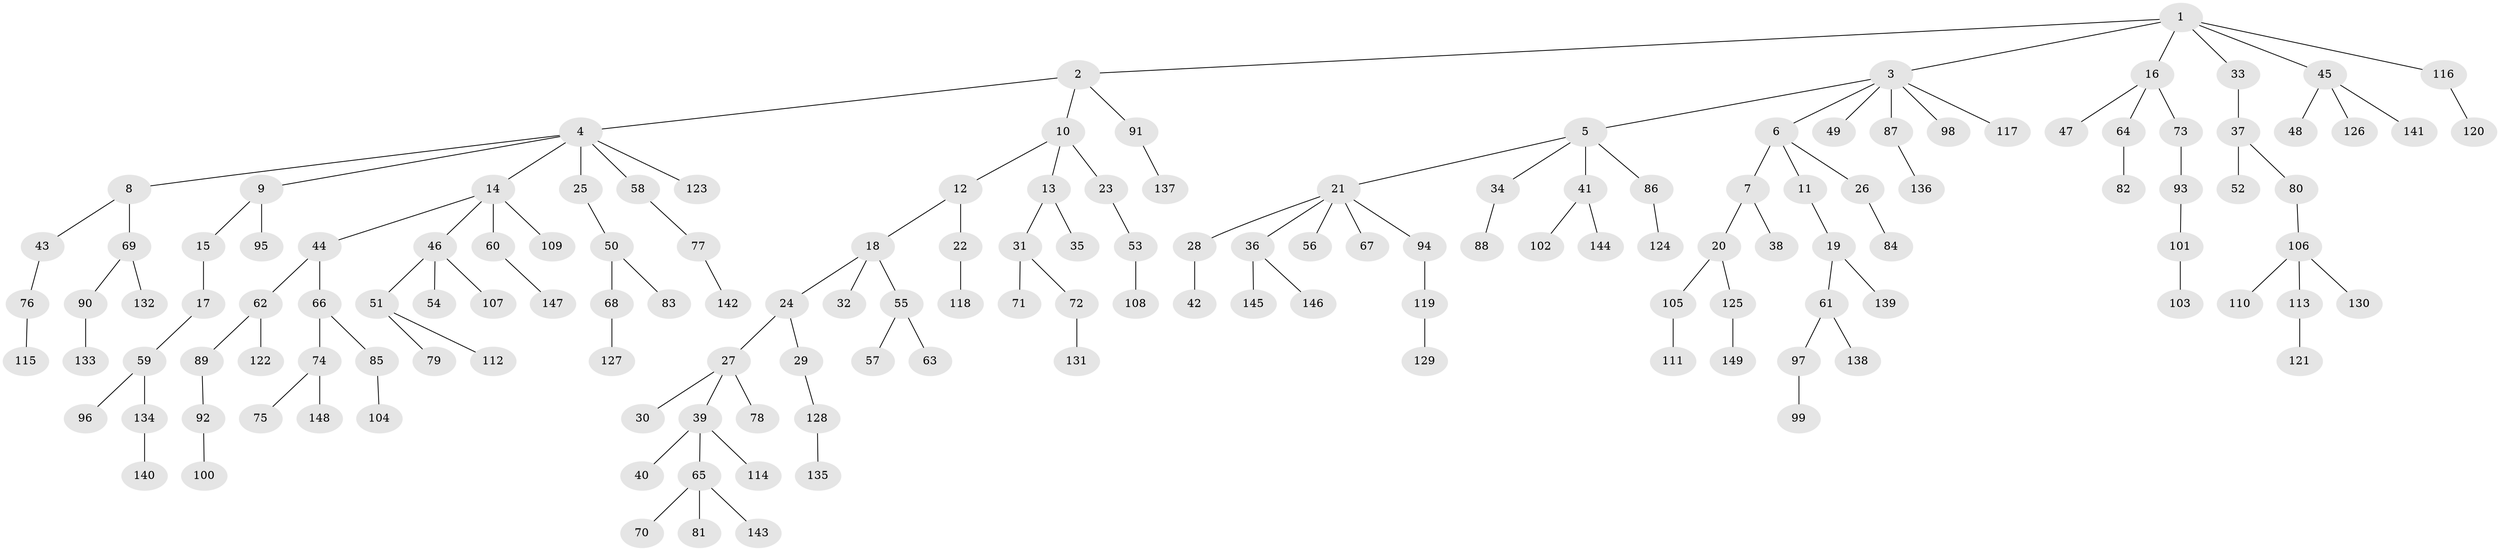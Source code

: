 // Generated by graph-tools (version 1.1) at 2025/26/03/09/25 03:26:29]
// undirected, 149 vertices, 148 edges
graph export_dot {
graph [start="1"]
  node [color=gray90,style=filled];
  1;
  2;
  3;
  4;
  5;
  6;
  7;
  8;
  9;
  10;
  11;
  12;
  13;
  14;
  15;
  16;
  17;
  18;
  19;
  20;
  21;
  22;
  23;
  24;
  25;
  26;
  27;
  28;
  29;
  30;
  31;
  32;
  33;
  34;
  35;
  36;
  37;
  38;
  39;
  40;
  41;
  42;
  43;
  44;
  45;
  46;
  47;
  48;
  49;
  50;
  51;
  52;
  53;
  54;
  55;
  56;
  57;
  58;
  59;
  60;
  61;
  62;
  63;
  64;
  65;
  66;
  67;
  68;
  69;
  70;
  71;
  72;
  73;
  74;
  75;
  76;
  77;
  78;
  79;
  80;
  81;
  82;
  83;
  84;
  85;
  86;
  87;
  88;
  89;
  90;
  91;
  92;
  93;
  94;
  95;
  96;
  97;
  98;
  99;
  100;
  101;
  102;
  103;
  104;
  105;
  106;
  107;
  108;
  109;
  110;
  111;
  112;
  113;
  114;
  115;
  116;
  117;
  118;
  119;
  120;
  121;
  122;
  123;
  124;
  125;
  126;
  127;
  128;
  129;
  130;
  131;
  132;
  133;
  134;
  135;
  136;
  137;
  138;
  139;
  140;
  141;
  142;
  143;
  144;
  145;
  146;
  147;
  148;
  149;
  1 -- 2;
  1 -- 3;
  1 -- 16;
  1 -- 33;
  1 -- 45;
  1 -- 116;
  2 -- 4;
  2 -- 10;
  2 -- 91;
  3 -- 5;
  3 -- 6;
  3 -- 49;
  3 -- 87;
  3 -- 98;
  3 -- 117;
  4 -- 8;
  4 -- 9;
  4 -- 14;
  4 -- 25;
  4 -- 58;
  4 -- 123;
  5 -- 21;
  5 -- 34;
  5 -- 41;
  5 -- 86;
  6 -- 7;
  6 -- 11;
  6 -- 26;
  7 -- 20;
  7 -- 38;
  8 -- 43;
  8 -- 69;
  9 -- 15;
  9 -- 95;
  10 -- 12;
  10 -- 13;
  10 -- 23;
  11 -- 19;
  12 -- 18;
  12 -- 22;
  13 -- 31;
  13 -- 35;
  14 -- 44;
  14 -- 46;
  14 -- 60;
  14 -- 109;
  15 -- 17;
  16 -- 47;
  16 -- 64;
  16 -- 73;
  17 -- 59;
  18 -- 24;
  18 -- 32;
  18 -- 55;
  19 -- 61;
  19 -- 139;
  20 -- 105;
  20 -- 125;
  21 -- 28;
  21 -- 36;
  21 -- 56;
  21 -- 67;
  21 -- 94;
  22 -- 118;
  23 -- 53;
  24 -- 27;
  24 -- 29;
  25 -- 50;
  26 -- 84;
  27 -- 30;
  27 -- 39;
  27 -- 78;
  28 -- 42;
  29 -- 128;
  31 -- 71;
  31 -- 72;
  33 -- 37;
  34 -- 88;
  36 -- 145;
  36 -- 146;
  37 -- 52;
  37 -- 80;
  39 -- 40;
  39 -- 65;
  39 -- 114;
  41 -- 102;
  41 -- 144;
  43 -- 76;
  44 -- 62;
  44 -- 66;
  45 -- 48;
  45 -- 126;
  45 -- 141;
  46 -- 51;
  46 -- 54;
  46 -- 107;
  50 -- 68;
  50 -- 83;
  51 -- 79;
  51 -- 112;
  53 -- 108;
  55 -- 57;
  55 -- 63;
  58 -- 77;
  59 -- 96;
  59 -- 134;
  60 -- 147;
  61 -- 97;
  61 -- 138;
  62 -- 89;
  62 -- 122;
  64 -- 82;
  65 -- 70;
  65 -- 81;
  65 -- 143;
  66 -- 74;
  66 -- 85;
  68 -- 127;
  69 -- 90;
  69 -- 132;
  72 -- 131;
  73 -- 93;
  74 -- 75;
  74 -- 148;
  76 -- 115;
  77 -- 142;
  80 -- 106;
  85 -- 104;
  86 -- 124;
  87 -- 136;
  89 -- 92;
  90 -- 133;
  91 -- 137;
  92 -- 100;
  93 -- 101;
  94 -- 119;
  97 -- 99;
  101 -- 103;
  105 -- 111;
  106 -- 110;
  106 -- 113;
  106 -- 130;
  113 -- 121;
  116 -- 120;
  119 -- 129;
  125 -- 149;
  128 -- 135;
  134 -- 140;
}
